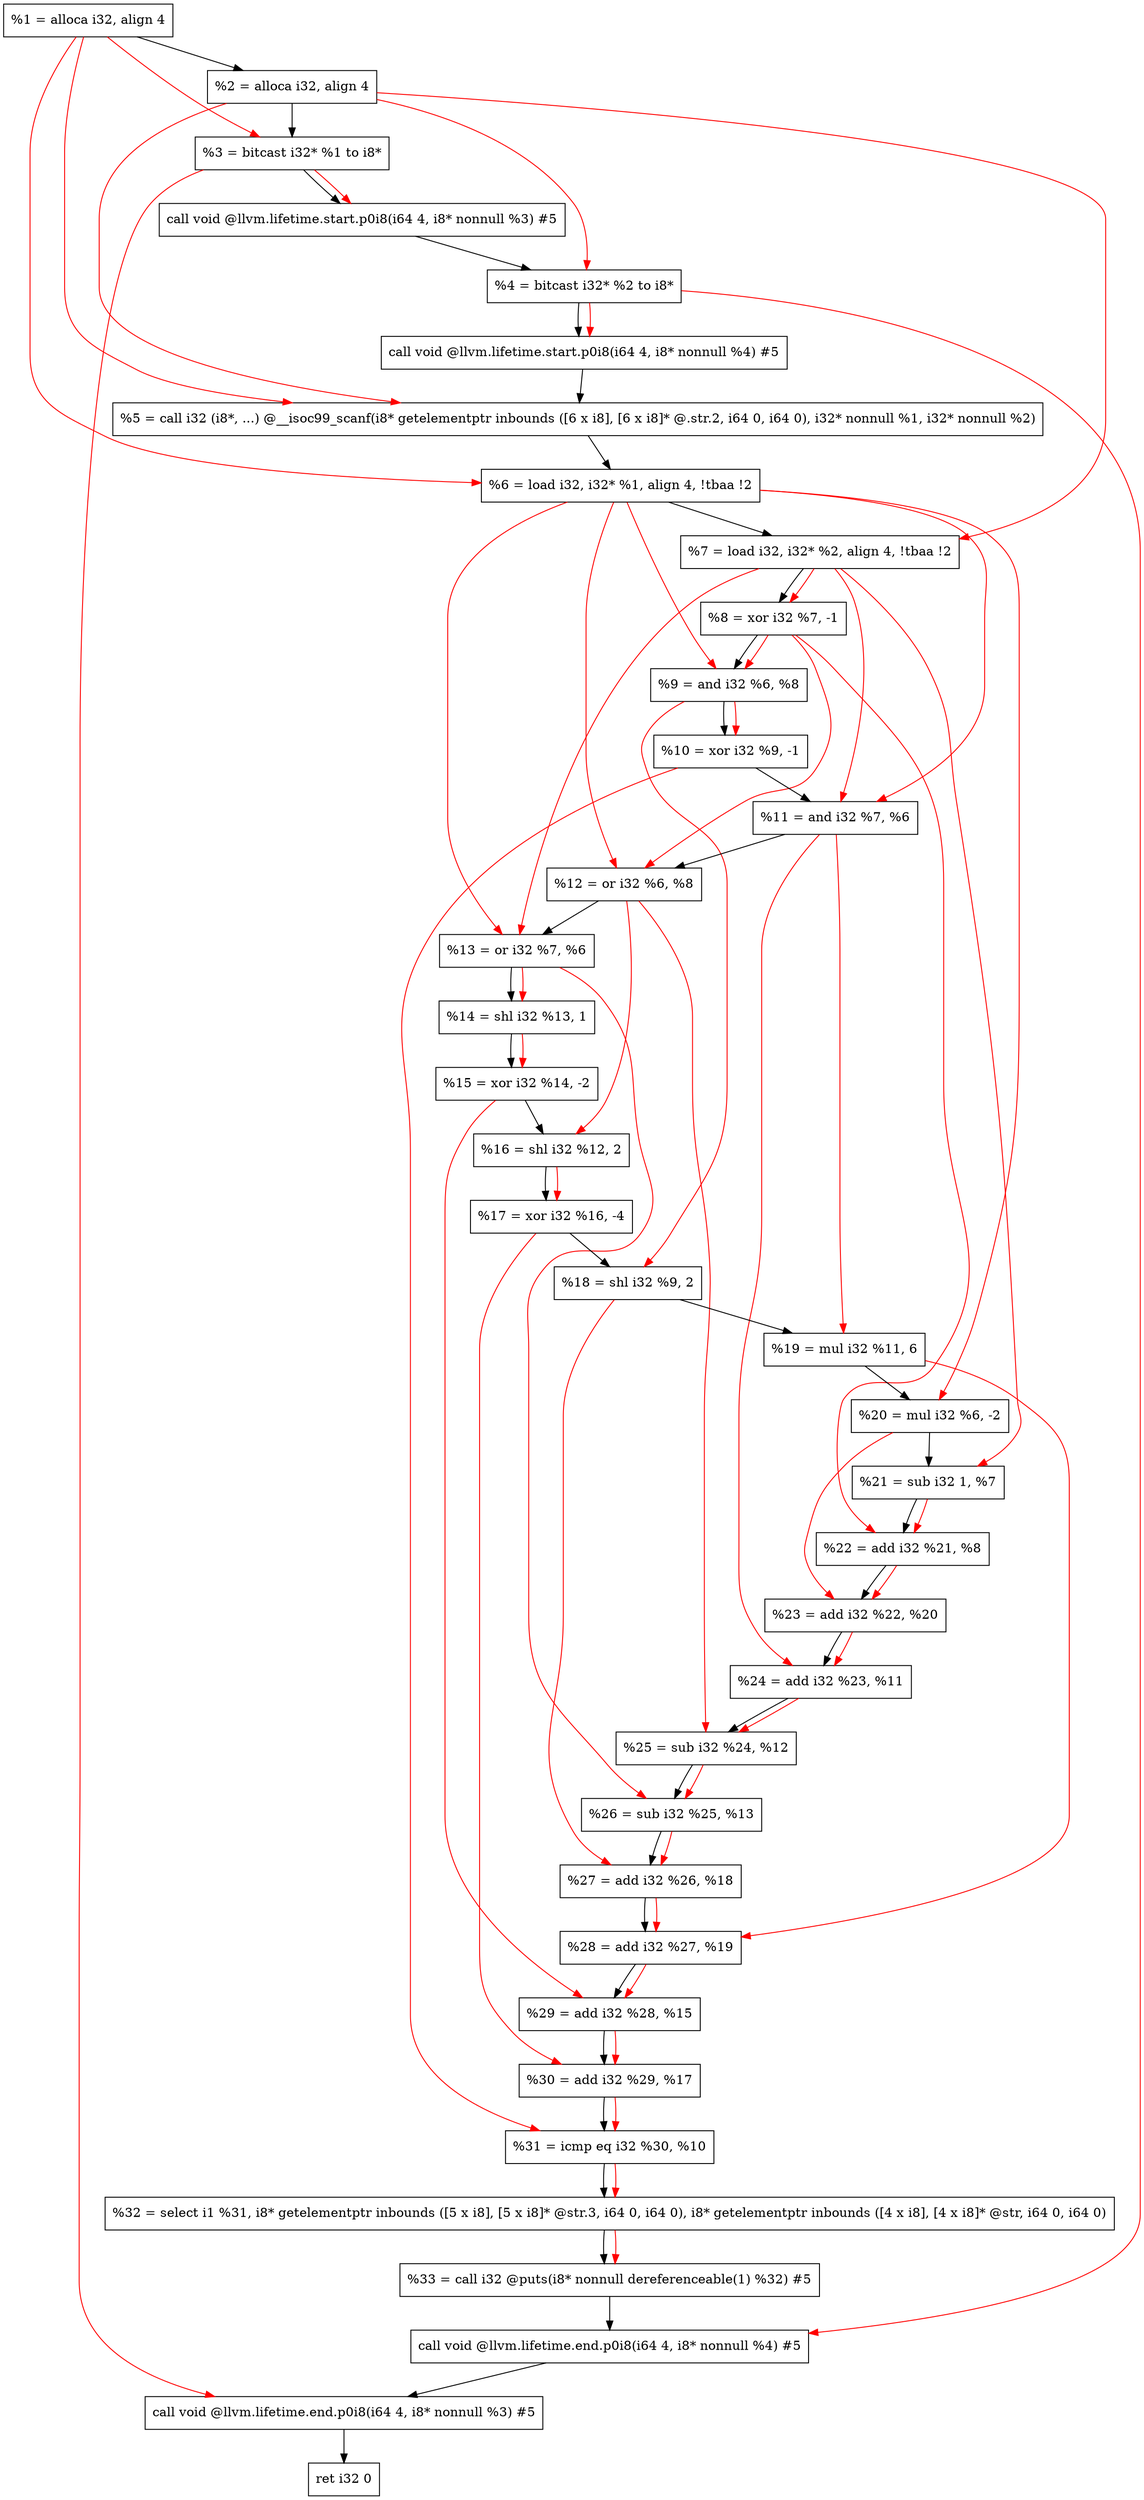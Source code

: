 digraph "DFG for'main' function" {
	Node0xc74d58[shape=record, label="  %1 = alloca i32, align 4"];
	Node0xc74dd8[shape=record, label="  %2 = alloca i32, align 4"];
	Node0xc74e68[shape=record, label="  %3 = bitcast i32* %1 to i8*"];
	Node0xc752c8[shape=record, label="  call void @llvm.lifetime.start.p0i8(i64 4, i8* nonnull %3) #5"];
	Node0xc753a8[shape=record, label="  %4 = bitcast i32* %2 to i8*"];
	Node0xc754c8[shape=record, label="  call void @llvm.lifetime.start.p0i8(i64 4, i8* nonnull %4) #5"];
	Node0xc75700[shape=record, label="  %5 = call i32 (i8*, ...) @__isoc99_scanf(i8* getelementptr inbounds ([6 x i8], [6 x i8]* @.str.2, i64 0, i64 0), i32* nonnull %1, i32* nonnull %2)"];
	Node0xc757b8[shape=record, label="  %6 = load i32, i32* %1, align 4, !tbaa !2"];
	Node0xc76728[shape=record, label="  %7 = load i32, i32* %2, align 4, !tbaa !2"];
	Node0xc76db0[shape=record, label="  %8 = xor i32 %7, -1"];
	Node0xc76e20[shape=record, label="  %9 = and i32 %6, %8"];
	Node0xc76e90[shape=record, label="  %10 = xor i32 %9, -1"];
	Node0xc76f00[shape=record, label="  %11 = and i32 %7, %6"];
	Node0xc76f70[shape=record, label="  %12 = or i32 %6, %8"];
	Node0xc76fe0[shape=record, label="  %13 = or i32 %7, %6"];
	Node0xc77050[shape=record, label="  %14 = shl i32 %13, 1"];
	Node0xc770c0[shape=record, label="  %15 = xor i32 %14, -2"];
	Node0xc77130[shape=record, label="  %16 = shl i32 %12, 2"];
	Node0xc771a0[shape=record, label="  %17 = xor i32 %16, -4"];
	Node0xc77210[shape=record, label="  %18 = shl i32 %9, 2"];
	Node0xc77280[shape=record, label="  %19 = mul i32 %11, 6"];
	Node0xc772f0[shape=record, label="  %20 = mul i32 %6, -2"];
	Node0xc77360[shape=record, label="  %21 = sub i32 1, %7"];
	Node0xc773d0[shape=record, label="  %22 = add i32 %21, %8"];
	Node0xc77440[shape=record, label="  %23 = add i32 %22, %20"];
	Node0xc774b0[shape=record, label="  %24 = add i32 %23, %11"];
	Node0xc77520[shape=record, label="  %25 = sub i32 %24, %12"];
	Node0xc77590[shape=record, label="  %26 = sub i32 %25, %13"];
	Node0xc77600[shape=record, label="  %27 = add i32 %26, %18"];
	Node0xc77670[shape=record, label="  %28 = add i32 %27, %19"];
	Node0xc776e0[shape=record, label="  %29 = add i32 %28, %15"];
	Node0xc77750[shape=record, label="  %30 = add i32 %29, %17"];
	Node0xc777c0[shape=record, label="  %31 = icmp eq i32 %30, %10"];
	Node0xc159d8[shape=record, label="  %32 = select i1 %31, i8* getelementptr inbounds ([5 x i8], [5 x i8]* @str.3, i64 0, i64 0), i8* getelementptr inbounds ([4 x i8], [4 x i8]* @str, i64 0, i64 0)"];
	Node0xc77a60[shape=record, label="  %33 = call i32 @puts(i8* nonnull dereferenceable(1) %32) #5"];
	Node0xc77cb8[shape=record, label="  call void @llvm.lifetime.end.p0i8(i64 4, i8* nonnull %4) #5"];
	Node0xc77e18[shape=record, label="  call void @llvm.lifetime.end.p0i8(i64 4, i8* nonnull %3) #5"];
	Node0xc77ed8[shape=record, label="  ret i32 0"];
	Node0xc74d58 -> Node0xc74dd8;
	Node0xc74dd8 -> Node0xc74e68;
	Node0xc74e68 -> Node0xc752c8;
	Node0xc752c8 -> Node0xc753a8;
	Node0xc753a8 -> Node0xc754c8;
	Node0xc754c8 -> Node0xc75700;
	Node0xc75700 -> Node0xc757b8;
	Node0xc757b8 -> Node0xc76728;
	Node0xc76728 -> Node0xc76db0;
	Node0xc76db0 -> Node0xc76e20;
	Node0xc76e20 -> Node0xc76e90;
	Node0xc76e90 -> Node0xc76f00;
	Node0xc76f00 -> Node0xc76f70;
	Node0xc76f70 -> Node0xc76fe0;
	Node0xc76fe0 -> Node0xc77050;
	Node0xc77050 -> Node0xc770c0;
	Node0xc770c0 -> Node0xc77130;
	Node0xc77130 -> Node0xc771a0;
	Node0xc771a0 -> Node0xc77210;
	Node0xc77210 -> Node0xc77280;
	Node0xc77280 -> Node0xc772f0;
	Node0xc772f0 -> Node0xc77360;
	Node0xc77360 -> Node0xc773d0;
	Node0xc773d0 -> Node0xc77440;
	Node0xc77440 -> Node0xc774b0;
	Node0xc774b0 -> Node0xc77520;
	Node0xc77520 -> Node0xc77590;
	Node0xc77590 -> Node0xc77600;
	Node0xc77600 -> Node0xc77670;
	Node0xc77670 -> Node0xc776e0;
	Node0xc776e0 -> Node0xc77750;
	Node0xc77750 -> Node0xc777c0;
	Node0xc777c0 -> Node0xc159d8;
	Node0xc159d8 -> Node0xc77a60;
	Node0xc77a60 -> Node0xc77cb8;
	Node0xc77cb8 -> Node0xc77e18;
	Node0xc77e18 -> Node0xc77ed8;
edge [color=red]
	Node0xc74d58 -> Node0xc74e68;
	Node0xc74e68 -> Node0xc752c8;
	Node0xc74dd8 -> Node0xc753a8;
	Node0xc753a8 -> Node0xc754c8;
	Node0xc74d58 -> Node0xc75700;
	Node0xc74dd8 -> Node0xc75700;
	Node0xc74d58 -> Node0xc757b8;
	Node0xc74dd8 -> Node0xc76728;
	Node0xc76728 -> Node0xc76db0;
	Node0xc757b8 -> Node0xc76e20;
	Node0xc76db0 -> Node0xc76e20;
	Node0xc76e20 -> Node0xc76e90;
	Node0xc76728 -> Node0xc76f00;
	Node0xc757b8 -> Node0xc76f00;
	Node0xc757b8 -> Node0xc76f70;
	Node0xc76db0 -> Node0xc76f70;
	Node0xc76728 -> Node0xc76fe0;
	Node0xc757b8 -> Node0xc76fe0;
	Node0xc76fe0 -> Node0xc77050;
	Node0xc77050 -> Node0xc770c0;
	Node0xc76f70 -> Node0xc77130;
	Node0xc77130 -> Node0xc771a0;
	Node0xc76e20 -> Node0xc77210;
	Node0xc76f00 -> Node0xc77280;
	Node0xc757b8 -> Node0xc772f0;
	Node0xc76728 -> Node0xc77360;
	Node0xc77360 -> Node0xc773d0;
	Node0xc76db0 -> Node0xc773d0;
	Node0xc773d0 -> Node0xc77440;
	Node0xc772f0 -> Node0xc77440;
	Node0xc77440 -> Node0xc774b0;
	Node0xc76f00 -> Node0xc774b0;
	Node0xc774b0 -> Node0xc77520;
	Node0xc76f70 -> Node0xc77520;
	Node0xc77520 -> Node0xc77590;
	Node0xc76fe0 -> Node0xc77590;
	Node0xc77590 -> Node0xc77600;
	Node0xc77210 -> Node0xc77600;
	Node0xc77600 -> Node0xc77670;
	Node0xc77280 -> Node0xc77670;
	Node0xc77670 -> Node0xc776e0;
	Node0xc770c0 -> Node0xc776e0;
	Node0xc776e0 -> Node0xc77750;
	Node0xc771a0 -> Node0xc77750;
	Node0xc77750 -> Node0xc777c0;
	Node0xc76e90 -> Node0xc777c0;
	Node0xc777c0 -> Node0xc159d8;
	Node0xc159d8 -> Node0xc77a60;
	Node0xc753a8 -> Node0xc77cb8;
	Node0xc74e68 -> Node0xc77e18;
}

